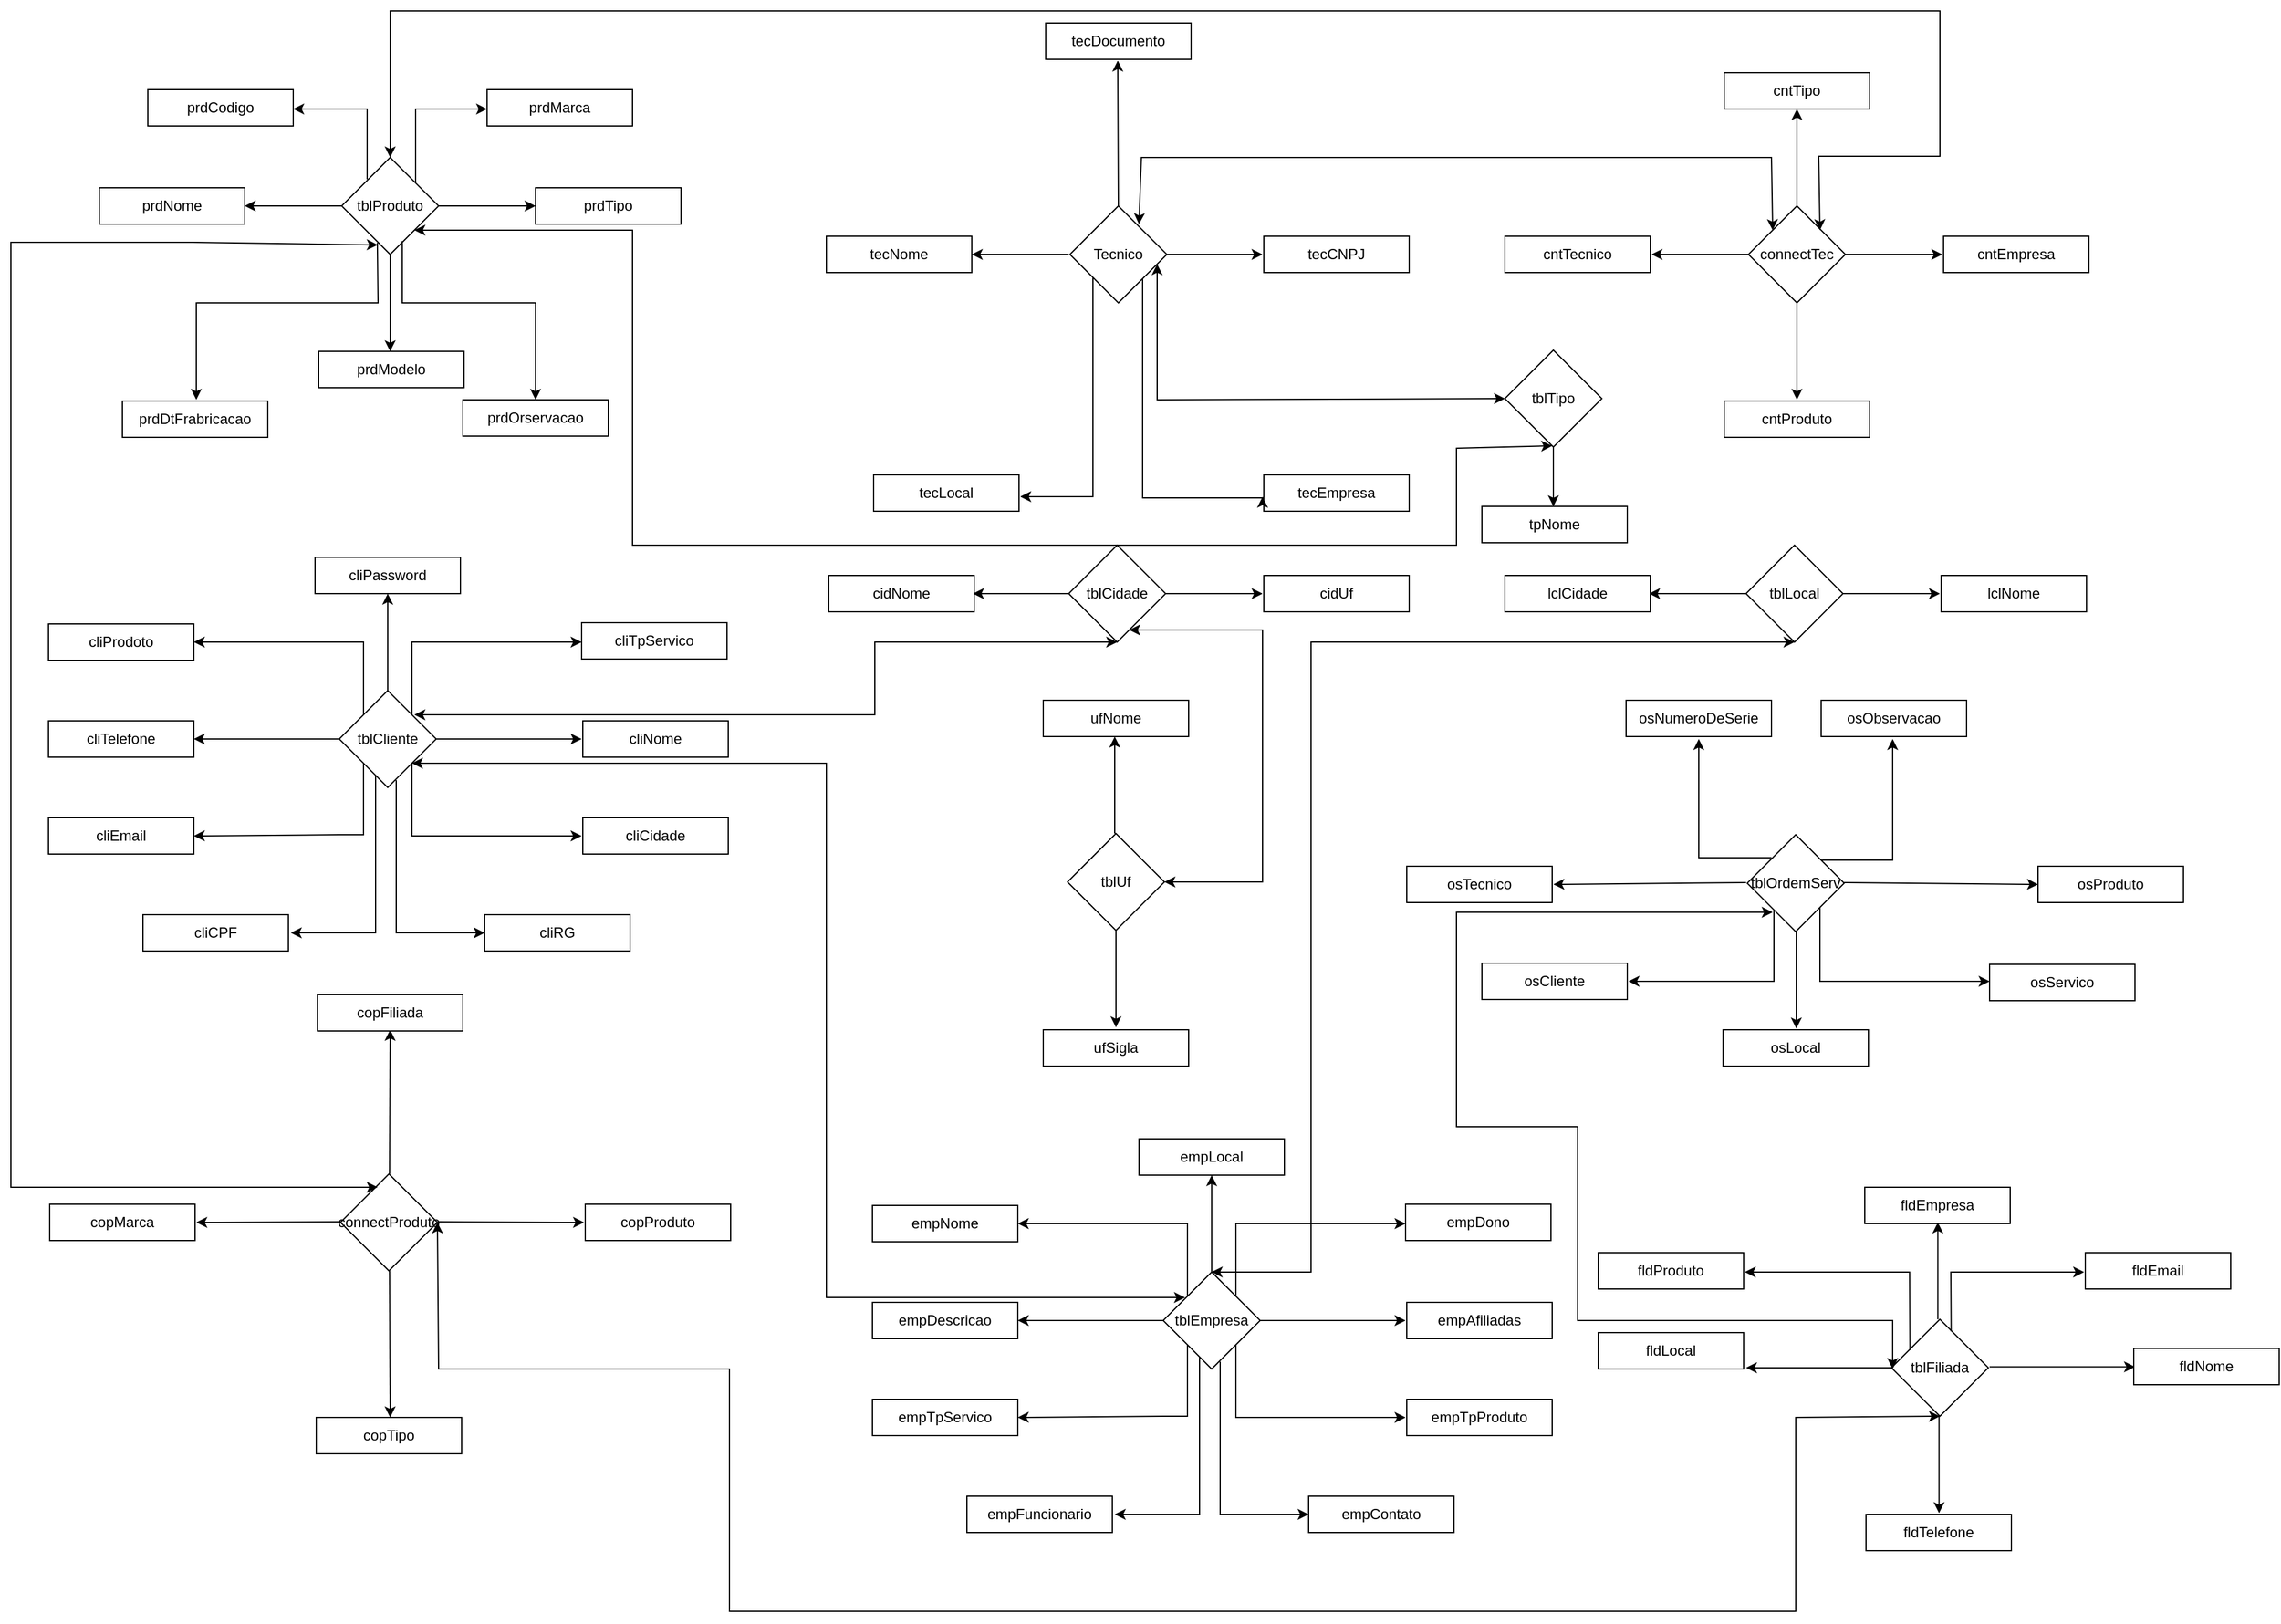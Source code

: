 <mxfile version="24.6.4" type="device" pages="2">
  <diagram id="C5RBs43oDa-KdzZeNtuy" name="Page-1">
    <mxGraphModel dx="2181" dy="1769" grid="1" gridSize="10" guides="1" tooltips="1" connect="1" arrows="1" fold="1" page="1" pageScale="1" pageWidth="827" pageHeight="1169" math="0" shadow="0">
      <root>
        <mxCell id="WIyWlLk6GJQsqaUBKTNV-0" />
        <mxCell id="WIyWlLk6GJQsqaUBKTNV-1" parent="WIyWlLk6GJQsqaUBKTNV-0" />
        <mxCell id="1226NSitTeE5jpYCy0Gn-8" style="edgeStyle=orthogonalEdgeStyle;rounded=0;orthogonalLoop=1;jettySize=auto;html=1;exitX=0.75;exitY=1;exitDx=0;exitDy=0;" parent="WIyWlLk6GJQsqaUBKTNV-1" edge="1">
          <mxGeometry relative="1" as="geometry">
            <mxPoint x="250" y="310" as="targetPoint" />
            <mxPoint x="250" y="310" as="sourcePoint" />
          </mxGeometry>
        </mxCell>
        <mxCell id="1226NSitTeE5jpYCy0Gn-27" style="edgeStyle=orthogonalEdgeStyle;rounded=0;orthogonalLoop=1;jettySize=auto;html=1;exitX=1;exitY=0.5;exitDx=0;exitDy=0;entryX=0;entryY=0.5;entryDx=0;entryDy=0;" parent="WIyWlLk6GJQsqaUBKTNV-1" edge="1">
          <mxGeometry relative="1" as="geometry">
            <mxPoint x="130" y="520" as="sourcePoint" />
          </mxGeometry>
        </mxCell>
        <mxCell id="1226NSitTeE5jpYCy0Gn-28" style="edgeStyle=orthogonalEdgeStyle;rounded=0;orthogonalLoop=1;jettySize=auto;html=1;exitX=1;exitY=1;exitDx=0;exitDy=0;" parent="WIyWlLk6GJQsqaUBKTNV-1" edge="1">
          <mxGeometry relative="1" as="geometry">
            <mxPoint x="110" y="540" as="sourcePoint" />
          </mxGeometry>
        </mxCell>
        <mxCell id="1226NSitTeE5jpYCy0Gn-49" style="edgeStyle=orthogonalEdgeStyle;rounded=0;orthogonalLoop=1;jettySize=auto;html=1;exitX=0.686;exitY=0.184;exitDx=0;exitDy=0;entryX=0;entryY=0.75;entryDx=0;entryDy=0;exitPerimeter=0;" parent="WIyWlLk6GJQsqaUBKTNV-1" edge="1">
          <mxGeometry relative="1" as="geometry">
            <Array as="points">
              <mxPoint x="335" y="580" />
              <mxPoint x="390" y="580" />
              <mxPoint x="390" y="533" />
            </Array>
            <mxPoint x="500" y="532.5" as="targetPoint" />
          </mxGeometry>
        </mxCell>
        <mxCell id="1226NSitTeE5jpYCy0Gn-37" style="edgeStyle=orthogonalEdgeStyle;rounded=0;orthogonalLoop=1;jettySize=auto;html=1;exitX=0.5;exitY=1;exitDx=0;exitDy=0;" parent="WIyWlLk6GJQsqaUBKTNV-1" edge="1">
          <mxGeometry relative="1" as="geometry">
            <mxPoint x="260" y="560" as="sourcePoint" />
            <mxPoint x="260" y="560" as="targetPoint" />
          </mxGeometry>
        </mxCell>
        <mxCell id="1226NSitTeE5jpYCy0Gn-59" value="Tecnico" style="rhombus;whiteSpace=wrap;html=1;" parent="WIyWlLk6GJQsqaUBKTNV-1" vertex="1">
          <mxGeometry x="161" y="80" width="80" height="80" as="geometry" />
        </mxCell>
        <mxCell id="9XP385qsoO7HJBSUw2Q--2" style="edgeStyle=orthogonalEdgeStyle;rounded=0;orthogonalLoop=1;jettySize=auto;html=1;" parent="WIyWlLk6GJQsqaUBKTNV-1" source="1226NSitTeE5jpYCy0Gn-59" edge="1">
          <mxGeometry relative="1" as="geometry">
            <mxPoint x="120" y="320" as="targetPoint" />
            <mxPoint x="170" y="230" as="sourcePoint" />
            <Array as="points">
              <mxPoint x="180" y="320" />
            </Array>
          </mxGeometry>
        </mxCell>
        <mxCell id="1226NSitTeE5jpYCy0Gn-73" value="tecCNPJ" style="rounded=0;whiteSpace=wrap;html=1;" parent="WIyWlLk6GJQsqaUBKTNV-1" vertex="1">
          <mxGeometry x="321" y="105" width="120" height="30" as="geometry" />
        </mxCell>
        <mxCell id="9XP385qsoO7HJBSUw2Q--1" style="edgeStyle=orthogonalEdgeStyle;rounded=0;orthogonalLoop=1;jettySize=auto;html=1;" parent="WIyWlLk6GJQsqaUBKTNV-1" edge="1">
          <mxGeometry relative="1" as="geometry">
            <mxPoint x="240" y="120" as="sourcePoint" />
            <mxPoint x="320" y="120" as="targetPoint" />
            <Array as="points">
              <mxPoint x="290" y="120" />
              <mxPoint x="290" y="120" />
            </Array>
          </mxGeometry>
        </mxCell>
        <mxCell id="9XP385qsoO7HJBSUw2Q--3" value="tecLocal" style="rounded=0;whiteSpace=wrap;html=1;" parent="WIyWlLk6GJQsqaUBKTNV-1" vertex="1">
          <mxGeometry x="-1" y="302" width="120" height="30" as="geometry" />
        </mxCell>
        <mxCell id="9XP385qsoO7HJBSUw2Q--5" value="tecEmpresa" style="rounded=0;whiteSpace=wrap;html=1;" parent="WIyWlLk6GJQsqaUBKTNV-1" vertex="1">
          <mxGeometry x="321" y="302" width="120" height="30" as="geometry" />
        </mxCell>
        <mxCell id="9XP385qsoO7HJBSUw2Q--6" style="edgeStyle=orthogonalEdgeStyle;rounded=0;orthogonalLoop=1;jettySize=auto;html=1;" parent="WIyWlLk6GJQsqaUBKTNV-1" edge="1">
          <mxGeometry relative="1" as="geometry">
            <mxPoint x="160" y="120" as="sourcePoint" />
            <mxPoint x="80" y="120" as="targetPoint" />
            <Array as="points">
              <mxPoint x="80" y="120" />
            </Array>
          </mxGeometry>
        </mxCell>
        <mxCell id="9XP385qsoO7HJBSUw2Q--8" value="tecNome" style="rounded=0;whiteSpace=wrap;html=1;" parent="WIyWlLk6GJQsqaUBKTNV-1" vertex="1">
          <mxGeometry x="-40" y="105" width="120" height="30" as="geometry" />
        </mxCell>
        <mxCell id="9XP385qsoO7HJBSUw2Q--12" style="edgeStyle=orthogonalEdgeStyle;rounded=0;orthogonalLoop=1;jettySize=auto;html=1;" parent="WIyWlLk6GJQsqaUBKTNV-1" edge="1">
          <mxGeometry relative="1" as="geometry">
            <mxPoint x="320" y="320" as="targetPoint" />
            <mxPoint x="221" y="140" as="sourcePoint" />
            <Array as="points">
              <mxPoint x="221" y="321" />
            </Array>
          </mxGeometry>
        </mxCell>
        <mxCell id="9XP385qsoO7HJBSUw2Q--13" value="" style="endArrow=classic;html=1;rounded=0;exitX=0.5;exitY=0;exitDx=0;exitDy=0;" parent="WIyWlLk6GJQsqaUBKTNV-1" source="1226NSitTeE5jpYCy0Gn-59" edge="1">
          <mxGeometry width="50" height="50" relative="1" as="geometry">
            <mxPoint x="200.5" as="sourcePoint" />
            <mxPoint x="200.5" y="-40" as="targetPoint" />
            <Array as="points">
              <mxPoint x="200.5" y="-30" />
            </Array>
          </mxGeometry>
        </mxCell>
        <mxCell id="9XP385qsoO7HJBSUw2Q--14" value="tecDocumento" style="rounded=0;whiteSpace=wrap;html=1;" parent="WIyWlLk6GJQsqaUBKTNV-1" vertex="1">
          <mxGeometry x="141" y="-71" width="120" height="30" as="geometry" />
        </mxCell>
        <mxCell id="9XP385qsoO7HJBSUw2Q--15" value="connectTec" style="rhombus;whiteSpace=wrap;html=1;" parent="WIyWlLk6GJQsqaUBKTNV-1" vertex="1">
          <mxGeometry x="721" y="80" width="80" height="80" as="geometry" />
        </mxCell>
        <mxCell id="9XP385qsoO7HJBSUw2Q--17" value="cntTecnico" style="rounded=0;whiteSpace=wrap;html=1;" parent="WIyWlLk6GJQsqaUBKTNV-1" vertex="1">
          <mxGeometry x="520" y="105" width="120" height="30" as="geometry" />
        </mxCell>
        <mxCell id="9XP385qsoO7HJBSUw2Q--18" style="edgeStyle=orthogonalEdgeStyle;rounded=0;orthogonalLoop=1;jettySize=auto;html=1;exitX=0;exitY=0.5;exitDx=0;exitDy=0;" parent="WIyWlLk6GJQsqaUBKTNV-1" source="9XP385qsoO7HJBSUw2Q--15" edge="1">
          <mxGeometry relative="1" as="geometry">
            <mxPoint x="611" y="130" as="sourcePoint" />
            <mxPoint x="641" y="120" as="targetPoint" />
            <Array as="points">
              <mxPoint x="641" y="120" />
            </Array>
          </mxGeometry>
        </mxCell>
        <mxCell id="J_r5qr1-DXZXsxWHk4NO-1" style="edgeStyle=orthogonalEdgeStyle;rounded=0;orthogonalLoop=1;jettySize=auto;html=1;exitX=1;exitY=0.5;exitDx=0;exitDy=0;" parent="WIyWlLk6GJQsqaUBKTNV-1" source="9XP385qsoO7HJBSUw2Q--15" edge="1">
          <mxGeometry relative="1" as="geometry">
            <mxPoint x="821" y="110" as="sourcePoint" />
            <mxPoint x="881" y="120" as="targetPoint" />
            <Array as="points">
              <mxPoint x="851" y="120" />
              <mxPoint x="851" y="120" />
            </Array>
          </mxGeometry>
        </mxCell>
        <mxCell id="J_r5qr1-DXZXsxWHk4NO-2" value="cntEmpresa" style="rounded=0;whiteSpace=wrap;html=1;" parent="WIyWlLk6GJQsqaUBKTNV-1" vertex="1">
          <mxGeometry x="882" y="105" width="120" height="30" as="geometry" />
        </mxCell>
        <mxCell id="J_r5qr1-DXZXsxWHk4NO-3" style="edgeStyle=orthogonalEdgeStyle;rounded=0;orthogonalLoop=1;jettySize=auto;html=1;exitX=0.5;exitY=1;exitDx=0;exitDy=0;" parent="WIyWlLk6GJQsqaUBKTNV-1" source="9XP385qsoO7HJBSUw2Q--15" edge="1">
          <mxGeometry relative="1" as="geometry">
            <mxPoint x="731" y="190" as="sourcePoint" />
            <mxPoint x="761" y="240" as="targetPoint" />
            <Array as="points">
              <mxPoint x="761" y="230" />
            </Array>
          </mxGeometry>
        </mxCell>
        <mxCell id="J_r5qr1-DXZXsxWHk4NO-4" value="cntProduto" style="rounded=0;whiteSpace=wrap;html=1;" parent="WIyWlLk6GJQsqaUBKTNV-1" vertex="1">
          <mxGeometry x="701" y="241" width="120" height="30" as="geometry" />
        </mxCell>
        <mxCell id="J_r5qr1-DXZXsxWHk4NO-5" style="edgeStyle=orthogonalEdgeStyle;rounded=0;orthogonalLoop=1;jettySize=auto;html=1;exitX=0.5;exitY=0;exitDx=0;exitDy=0;" parent="WIyWlLk6GJQsqaUBKTNV-1" source="9XP385qsoO7HJBSUw2Q--15" edge="1">
          <mxGeometry relative="1" as="geometry">
            <mxPoint x="760.5" y="-10" as="sourcePoint" />
            <mxPoint x="761" as="targetPoint" />
            <Array as="points">
              <mxPoint x="761" y="60" />
            </Array>
          </mxGeometry>
        </mxCell>
        <mxCell id="J_r5qr1-DXZXsxWHk4NO-6" value="cntTipo" style="rounded=0;whiteSpace=wrap;html=1;" parent="WIyWlLk6GJQsqaUBKTNV-1" vertex="1">
          <mxGeometry x="701" y="-30" width="120" height="30" as="geometry" />
        </mxCell>
        <mxCell id="J_r5qr1-DXZXsxWHk4NO-7" value="tblLocal" style="rhombus;whiteSpace=wrap;html=1;" parent="WIyWlLk6GJQsqaUBKTNV-1" vertex="1">
          <mxGeometry x="719" y="360" width="80" height="80" as="geometry" />
        </mxCell>
        <mxCell id="J_r5qr1-DXZXsxWHk4NO-8" value="" style="endArrow=classic;html=1;rounded=0;exitX=0;exitY=0.5;exitDx=0;exitDy=0;" parent="WIyWlLk6GJQsqaUBKTNV-1" source="J_r5qr1-DXZXsxWHk4NO-7" edge="1">
          <mxGeometry width="50" height="50" relative="1" as="geometry">
            <mxPoint x="639" y="440" as="sourcePoint" />
            <mxPoint x="639" y="400" as="targetPoint" />
          </mxGeometry>
        </mxCell>
        <mxCell id="J_r5qr1-DXZXsxWHk4NO-9" value="lclCidade" style="rounded=0;whiteSpace=wrap;html=1;" parent="WIyWlLk6GJQsqaUBKTNV-1" vertex="1">
          <mxGeometry x="520" y="385" width="120" height="30" as="geometry" />
        </mxCell>
        <mxCell id="J_r5qr1-DXZXsxWHk4NO-10" value="" style="endArrow=classic;html=1;rounded=0;exitX=1;exitY=0.5;exitDx=0;exitDy=0;" parent="WIyWlLk6GJQsqaUBKTNV-1" source="J_r5qr1-DXZXsxWHk4NO-7" edge="1">
          <mxGeometry width="50" height="50" relative="1" as="geometry">
            <mxPoint x="900" y="415" as="sourcePoint" />
            <mxPoint x="879" y="400" as="targetPoint" />
          </mxGeometry>
        </mxCell>
        <mxCell id="J_r5qr1-DXZXsxWHk4NO-11" value="lclNome" style="rounded=0;whiteSpace=wrap;html=1;" parent="WIyWlLk6GJQsqaUBKTNV-1" vertex="1">
          <mxGeometry x="880" y="385" width="120" height="30" as="geometry" />
        </mxCell>
        <mxCell id="9-WXtbgqV0mpOAtFdXMK-0" value="" style="edgeStyle=orthogonalEdgeStyle;rounded=0;orthogonalLoop=1;jettySize=auto;html=1;" parent="WIyWlLk6GJQsqaUBKTNV-1" source="J_r5qr1-DXZXsxWHk4NO-12" target="J_r5qr1-DXZXsxWHk4NO-18" edge="1">
          <mxGeometry relative="1" as="geometry">
            <Array as="points">
              <mxPoint x="-400" y="180" />
              <mxPoint x="-400" y="180" />
            </Array>
          </mxGeometry>
        </mxCell>
        <mxCell id="J_r5qr1-DXZXsxWHk4NO-12" value="tblProduto" style="rhombus;whiteSpace=wrap;html=1;" parent="WIyWlLk6GJQsqaUBKTNV-1" vertex="1">
          <mxGeometry x="-440" y="40" width="80" height="80" as="geometry" />
        </mxCell>
        <mxCell id="J_r5qr1-DXZXsxWHk4NO-13" value="" style="endArrow=classic;html=1;rounded=0;exitX=1;exitY=0.5;exitDx=0;exitDy=0;" parent="WIyWlLk6GJQsqaUBKTNV-1" source="J_r5qr1-DXZXsxWHk4NO-12" edge="1">
          <mxGeometry width="50" height="50" relative="1" as="geometry">
            <mxPoint x="-350" y="80" as="sourcePoint" />
            <mxPoint x="-280" y="80" as="targetPoint" />
          </mxGeometry>
        </mxCell>
        <mxCell id="J_r5qr1-DXZXsxWHk4NO-14" value="prdTipo" style="rounded=0;whiteSpace=wrap;html=1;" parent="WIyWlLk6GJQsqaUBKTNV-1" vertex="1">
          <mxGeometry x="-280" y="65" width="120" height="30" as="geometry" />
        </mxCell>
        <mxCell id="J_r5qr1-DXZXsxWHk4NO-15" value="" style="endArrow=classic;html=1;rounded=0;exitX=0;exitY=0.5;exitDx=0;exitDy=0;" parent="WIyWlLk6GJQsqaUBKTNV-1" source="J_r5qr1-DXZXsxWHk4NO-12" edge="1">
          <mxGeometry width="50" height="50" relative="1" as="geometry">
            <mxPoint x="-530" y="95" as="sourcePoint" />
            <mxPoint x="-520" y="80" as="targetPoint" />
          </mxGeometry>
        </mxCell>
        <mxCell id="J_r5qr1-DXZXsxWHk4NO-16" value="prdNome" style="rounded=0;whiteSpace=wrap;html=1;" parent="WIyWlLk6GJQsqaUBKTNV-1" vertex="1">
          <mxGeometry x="-640" y="65" width="120" height="30" as="geometry" />
        </mxCell>
        <mxCell id="J_r5qr1-DXZXsxWHk4NO-18" value="prdModelo" style="rounded=0;whiteSpace=wrap;html=1;" parent="WIyWlLk6GJQsqaUBKTNV-1" vertex="1">
          <mxGeometry x="-459" y="200" width="120" height="30" as="geometry" />
        </mxCell>
        <mxCell id="J_r5qr1-DXZXsxWHk4NO-19" value="" style="endArrow=classic;html=1;rounded=0;" parent="WIyWlLk6GJQsqaUBKTNV-1" edge="1">
          <mxGeometry width="50" height="50" relative="1" as="geometry">
            <mxPoint x="-419" y="58" as="sourcePoint" />
            <mxPoint x="-480" as="targetPoint" />
            <Array as="points">
              <mxPoint x="-419" />
            </Array>
          </mxGeometry>
        </mxCell>
        <mxCell id="J_r5qr1-DXZXsxWHk4NO-20" value="prdDtFrabricacao" style="rounded=0;whiteSpace=wrap;html=1;" parent="WIyWlLk6GJQsqaUBKTNV-1" vertex="1">
          <mxGeometry x="-621" y="241" width="120" height="30" as="geometry" />
        </mxCell>
        <mxCell id="J_r5qr1-DXZXsxWHk4NO-21" value="" style="endArrow=classic;html=1;rounded=0;" parent="WIyWlLk6GJQsqaUBKTNV-1" edge="1">
          <mxGeometry width="50" height="50" relative="1" as="geometry">
            <mxPoint x="-390" y="109" as="sourcePoint" />
            <mxPoint x="-280" y="240" as="targetPoint" />
            <Array as="points">
              <mxPoint x="-390" y="160" />
              <mxPoint x="-280" y="160" />
            </Array>
          </mxGeometry>
        </mxCell>
        <mxCell id="J_r5qr1-DXZXsxWHk4NO-22" value="prdOrservacao" style="rounded=0;whiteSpace=wrap;html=1;" parent="WIyWlLk6GJQsqaUBKTNV-1" vertex="1">
          <mxGeometry x="-340" y="240" width="120" height="30" as="geometry" />
        </mxCell>
        <mxCell id="9-WXtbgqV0mpOAtFdXMK-1" value="" style="endArrow=classic;html=1;rounded=0;exitX=0.368;exitY=0.88;exitDx=0;exitDy=0;exitPerimeter=0;" parent="WIyWlLk6GJQsqaUBKTNV-1" source="J_r5qr1-DXZXsxWHk4NO-12" edge="1">
          <mxGeometry width="50" height="50" relative="1" as="geometry">
            <mxPoint x="-410" y="120" as="sourcePoint" />
            <mxPoint x="-560" y="240" as="targetPoint" />
            <Array as="points">
              <mxPoint x="-410" y="160" />
              <mxPoint x="-560" y="160" />
            </Array>
          </mxGeometry>
        </mxCell>
        <mxCell id="9-WXtbgqV0mpOAtFdXMK-2" value="prdCodigo" style="rounded=0;whiteSpace=wrap;html=1;" parent="WIyWlLk6GJQsqaUBKTNV-1" vertex="1">
          <mxGeometry x="-600" y="-16" width="120" height="30" as="geometry" />
        </mxCell>
        <mxCell id="9-WXtbgqV0mpOAtFdXMK-3" value="" style="endArrow=classic;html=1;rounded=0;" parent="WIyWlLk6GJQsqaUBKTNV-1" edge="1">
          <mxGeometry width="50" height="50" relative="1" as="geometry">
            <mxPoint x="-379" y="60" as="sourcePoint" />
            <mxPoint x="-320" as="targetPoint" />
            <Array as="points">
              <mxPoint x="-379" />
            </Array>
          </mxGeometry>
        </mxCell>
        <mxCell id="9-WXtbgqV0mpOAtFdXMK-6" value="prdMarca" style="rounded=0;whiteSpace=wrap;html=1;" parent="WIyWlLk6GJQsqaUBKTNV-1" vertex="1">
          <mxGeometry x="-320" y="-16" width="120" height="30" as="geometry" />
        </mxCell>
        <mxCell id="9-WXtbgqV0mpOAtFdXMK-7" value="tblCliente" style="rhombus;whiteSpace=wrap;html=1;" parent="WIyWlLk6GJQsqaUBKTNV-1" vertex="1">
          <mxGeometry x="-442" y="480" width="80" height="80" as="geometry" />
        </mxCell>
        <mxCell id="9-WXtbgqV0mpOAtFdXMK-8" value="" style="endArrow=classic;html=1;rounded=0;exitX=1;exitY=0.5;exitDx=0;exitDy=0;" parent="WIyWlLk6GJQsqaUBKTNV-1" source="9-WXtbgqV0mpOAtFdXMK-7" edge="1">
          <mxGeometry width="50" height="50" relative="1" as="geometry">
            <mxPoint x="-362" y="480" as="sourcePoint" />
            <mxPoint x="-242" y="520" as="targetPoint" />
          </mxGeometry>
        </mxCell>
        <mxCell id="9-WXtbgqV0mpOAtFdXMK-9" value="cliNome" style="rounded=0;whiteSpace=wrap;html=1;" parent="WIyWlLk6GJQsqaUBKTNV-1" vertex="1">
          <mxGeometry x="-241" y="505" width="120" height="30" as="geometry" />
        </mxCell>
        <mxCell id="9-WXtbgqV0mpOAtFdXMK-10" value="" style="endArrow=classic;html=1;rounded=0;exitX=0;exitY=0.5;exitDx=0;exitDy=0;" parent="WIyWlLk6GJQsqaUBKTNV-1" source="9-WXtbgqV0mpOAtFdXMK-7" edge="1">
          <mxGeometry width="50" height="50" relative="1" as="geometry">
            <mxPoint x="-452" y="520" as="sourcePoint" />
            <mxPoint x="-562" y="520" as="targetPoint" />
          </mxGeometry>
        </mxCell>
        <mxCell id="9-WXtbgqV0mpOAtFdXMK-11" value="cliTelefone" style="rounded=0;whiteSpace=wrap;html=1;" parent="WIyWlLk6GJQsqaUBKTNV-1" vertex="1">
          <mxGeometry x="-682" y="505" width="120" height="30" as="geometry" />
        </mxCell>
        <mxCell id="9-WXtbgqV0mpOAtFdXMK-12" value="" style="endArrow=classic;html=1;rounded=0;exitX=0.5;exitY=1;exitDx=0;exitDy=0;" parent="WIyWlLk6GJQsqaUBKTNV-1" edge="1">
          <mxGeometry width="50" height="50" relative="1" as="geometry">
            <mxPoint x="-412" y="550.0" as="sourcePoint" />
            <mxPoint x="-482" y="680" as="targetPoint" />
            <Array as="points">
              <mxPoint x="-412" y="640" />
              <mxPoint x="-412" y="680" />
            </Array>
          </mxGeometry>
        </mxCell>
        <mxCell id="9-WXtbgqV0mpOAtFdXMK-13" value="cliCPF" style="rounded=0;whiteSpace=wrap;html=1;" parent="WIyWlLk6GJQsqaUBKTNV-1" vertex="1">
          <mxGeometry x="-604" y="665" width="120" height="30" as="geometry" />
        </mxCell>
        <mxCell id="9-WXtbgqV0mpOAtFdXMK-14" value="" style="endArrow=classic;html=1;rounded=0;" parent="WIyWlLk6GJQsqaUBKTNV-1" edge="1">
          <mxGeometry width="50" height="50" relative="1" as="geometry">
            <mxPoint x="-402" y="480" as="sourcePoint" />
            <mxPoint x="-402" y="400" as="targetPoint" />
          </mxGeometry>
        </mxCell>
        <mxCell id="9-WXtbgqV0mpOAtFdXMK-15" value="cliRG" style="rounded=0;whiteSpace=wrap;html=1;" parent="WIyWlLk6GJQsqaUBKTNV-1" vertex="1">
          <mxGeometry x="-322" y="665" width="120" height="30" as="geometry" />
        </mxCell>
        <mxCell id="9-WXtbgqV0mpOAtFdXMK-16" value="" style="endArrow=classic;html=1;rounded=0;exitX=1;exitY=0;exitDx=0;exitDy=0;" parent="WIyWlLk6GJQsqaUBKTNV-1" source="9-WXtbgqV0mpOAtFdXMK-7" edge="1">
          <mxGeometry width="50" height="50" relative="1" as="geometry">
            <mxPoint x="-392" y="482" as="sourcePoint" />
            <mxPoint x="-242" y="440" as="targetPoint" />
            <Array as="points">
              <mxPoint x="-382" y="440" />
            </Array>
          </mxGeometry>
        </mxCell>
        <mxCell id="9-WXtbgqV0mpOAtFdXMK-17" value="cliTpServico" style="rounded=0;whiteSpace=wrap;html=1;" parent="WIyWlLk6GJQsqaUBKTNV-1" vertex="1">
          <mxGeometry x="-242" y="424" width="120" height="30" as="geometry" />
        </mxCell>
        <mxCell id="9-WXtbgqV0mpOAtFdXMK-18" value="" style="endArrow=classic;html=1;rounded=0;exitX=1;exitY=0;exitDx=0;exitDy=0;" parent="WIyWlLk6GJQsqaUBKTNV-1" edge="1">
          <mxGeometry width="50" height="50" relative="1" as="geometry">
            <mxPoint x="-422" y="500" as="sourcePoint" />
            <mxPoint x="-562" y="440" as="targetPoint" />
            <Array as="points">
              <mxPoint x="-422" y="440" />
            </Array>
          </mxGeometry>
        </mxCell>
        <mxCell id="9-WXtbgqV0mpOAtFdXMK-19" value="cliProdoto" style="rounded=0;whiteSpace=wrap;html=1;" parent="WIyWlLk6GJQsqaUBKTNV-1" vertex="1">
          <mxGeometry x="-682" y="425" width="120" height="30" as="geometry" />
        </mxCell>
        <mxCell id="9-WXtbgqV0mpOAtFdXMK-21" value="" style="endArrow=classic;html=1;rounded=0;exitX=1;exitY=1;exitDx=0;exitDy=0;" parent="WIyWlLk6GJQsqaUBKTNV-1" source="9-WXtbgqV0mpOAtFdXMK-7" edge="1">
          <mxGeometry width="50" height="50" relative="1" as="geometry">
            <mxPoint x="-382" y="550" as="sourcePoint" />
            <mxPoint x="-242" y="600" as="targetPoint" />
            <Array as="points">
              <mxPoint x="-382" y="600" />
            </Array>
          </mxGeometry>
        </mxCell>
        <mxCell id="9-WXtbgqV0mpOAtFdXMK-22" value="cliCidade" style="rounded=0;whiteSpace=wrap;html=1;" parent="WIyWlLk6GJQsqaUBKTNV-1" vertex="1">
          <mxGeometry x="-241" y="585" width="120" height="30" as="geometry" />
        </mxCell>
        <mxCell id="9-WXtbgqV0mpOAtFdXMK-23" value="" style="endArrow=classic;html=1;rounded=0;exitX=0;exitY=1;exitDx=0;exitDy=0;" parent="WIyWlLk6GJQsqaUBKTNV-1" source="9-WXtbgqV0mpOAtFdXMK-7" edge="1">
          <mxGeometry width="50" height="50" relative="1" as="geometry">
            <mxPoint x="-422" y="550" as="sourcePoint" />
            <mxPoint x="-562" y="600" as="targetPoint" />
            <Array as="points">
              <mxPoint x="-422" y="599" />
              <mxPoint x="-442" y="599" />
            </Array>
          </mxGeometry>
        </mxCell>
        <mxCell id="9-WXtbgqV0mpOAtFdXMK-24" value="cliEmail" style="rounded=0;whiteSpace=wrap;html=1;" parent="WIyWlLk6GJQsqaUBKTNV-1" vertex="1">
          <mxGeometry x="-682" y="585" width="120" height="30" as="geometry" />
        </mxCell>
        <mxCell id="9-WXtbgqV0mpOAtFdXMK-26" value="" style="endArrow=classic;html=1;rounded=0;exitX=0.5;exitY=1;exitDx=0;exitDy=0;" parent="WIyWlLk6GJQsqaUBKTNV-1" edge="1">
          <mxGeometry width="50" height="50" relative="1" as="geometry">
            <mxPoint x="-395" y="554.0" as="sourcePoint" />
            <mxPoint x="-322" y="680" as="targetPoint" />
            <Array as="points">
              <mxPoint x="-395" y="644" />
              <mxPoint x="-395" y="680" />
            </Array>
          </mxGeometry>
        </mxCell>
        <mxCell id="9-WXtbgqV0mpOAtFdXMK-27" value="cliPassword" style="rounded=0;whiteSpace=wrap;html=1;" parent="WIyWlLk6GJQsqaUBKTNV-1" vertex="1">
          <mxGeometry x="-462" y="370" width="120" height="30" as="geometry" />
        </mxCell>
        <mxCell id="9-WXtbgqV0mpOAtFdXMK-28" value="tblCidade" style="rhombus;whiteSpace=wrap;html=1;" parent="WIyWlLk6GJQsqaUBKTNV-1" vertex="1">
          <mxGeometry x="160" y="360" width="80" height="80" as="geometry" />
        </mxCell>
        <mxCell id="9-WXtbgqV0mpOAtFdXMK-29" value="" style="endArrow=classic;html=1;rounded=0;exitX=0;exitY=0.5;exitDx=0;exitDy=0;" parent="WIyWlLk6GJQsqaUBKTNV-1" edge="1">
          <mxGeometry width="50" height="50" relative="1" as="geometry">
            <mxPoint x="161" y="400" as="sourcePoint" />
            <mxPoint x="81" y="400" as="targetPoint" />
          </mxGeometry>
        </mxCell>
        <mxCell id="9-WXtbgqV0mpOAtFdXMK-30" value="cidNome" style="rounded=0;whiteSpace=wrap;html=1;" parent="WIyWlLk6GJQsqaUBKTNV-1" vertex="1">
          <mxGeometry x="-38" y="385" width="120" height="30" as="geometry" />
        </mxCell>
        <mxCell id="9-WXtbgqV0mpOAtFdXMK-31" value="" style="endArrow=classic;html=1;rounded=0;exitX=1;exitY=0.5;exitDx=0;exitDy=0;" parent="WIyWlLk6GJQsqaUBKTNV-1" source="9-WXtbgqV0mpOAtFdXMK-28" edge="1">
          <mxGeometry width="50" height="50" relative="1" as="geometry">
            <mxPoint x="300" y="424" as="sourcePoint" />
            <mxPoint x="320" y="400" as="targetPoint" />
          </mxGeometry>
        </mxCell>
        <mxCell id="9-WXtbgqV0mpOAtFdXMK-32" value="cidUf" style="rounded=0;whiteSpace=wrap;html=1;" parent="WIyWlLk6GJQsqaUBKTNV-1" vertex="1">
          <mxGeometry x="321" y="385" width="120" height="30" as="geometry" />
        </mxCell>
        <mxCell id="9-WXtbgqV0mpOAtFdXMK-33" value="tblTipo" style="rhombus;whiteSpace=wrap;html=1;" parent="WIyWlLk6GJQsqaUBKTNV-1" vertex="1">
          <mxGeometry x="520" y="199" width="80" height="80" as="geometry" />
        </mxCell>
        <mxCell id="9-WXtbgqV0mpOAtFdXMK-34" value="" style="endArrow=classic;html=1;rounded=0;exitX=0.5;exitY=1;exitDx=0;exitDy=0;" parent="WIyWlLk6GJQsqaUBKTNV-1" source="9-WXtbgqV0mpOAtFdXMK-33" edge="1">
          <mxGeometry width="50" height="50" relative="1" as="geometry">
            <mxPoint x="600" y="328" as="sourcePoint" />
            <mxPoint x="560" y="328" as="targetPoint" />
          </mxGeometry>
        </mxCell>
        <mxCell id="9-WXtbgqV0mpOAtFdXMK-35" value="tpNome" style="rounded=0;whiteSpace=wrap;html=1;" parent="WIyWlLk6GJQsqaUBKTNV-1" vertex="1">
          <mxGeometry x="501" y="328" width="120" height="30" as="geometry" />
        </mxCell>
        <mxCell id="9-WXtbgqV0mpOAtFdXMK-36" value="tblUf" style="rhombus;whiteSpace=wrap;html=1;" parent="WIyWlLk6GJQsqaUBKTNV-1" vertex="1">
          <mxGeometry x="159" y="598" width="80" height="80" as="geometry" />
        </mxCell>
        <mxCell id="9-WXtbgqV0mpOAtFdXMK-37" value="" style="endArrow=classic;html=1;rounded=0;" parent="WIyWlLk6GJQsqaUBKTNV-1" edge="1">
          <mxGeometry width="50" height="50" relative="1" as="geometry">
            <mxPoint x="198" y="598" as="sourcePoint" />
            <mxPoint x="198" y="518" as="targetPoint" />
          </mxGeometry>
        </mxCell>
        <mxCell id="9-WXtbgqV0mpOAtFdXMK-38" value="ufNome" style="rounded=0;whiteSpace=wrap;html=1;" parent="WIyWlLk6GJQsqaUBKTNV-1" vertex="1">
          <mxGeometry x="139" y="488" width="120" height="30" as="geometry" />
        </mxCell>
        <mxCell id="9-WXtbgqV0mpOAtFdXMK-39" value="" style="endArrow=classic;html=1;rounded=0;" parent="WIyWlLk6GJQsqaUBKTNV-1" edge="1">
          <mxGeometry width="50" height="50" relative="1" as="geometry">
            <mxPoint x="199" y="678" as="sourcePoint" />
            <mxPoint x="199" y="758" as="targetPoint" />
          </mxGeometry>
        </mxCell>
        <mxCell id="9-WXtbgqV0mpOAtFdXMK-40" value="ufSigla" style="rounded=0;whiteSpace=wrap;html=1;" parent="WIyWlLk6GJQsqaUBKTNV-1" vertex="1">
          <mxGeometry x="139" y="760" width="120" height="30" as="geometry" />
        </mxCell>
        <mxCell id="sWDT5Roi_d-fxYjsbPiU-0" value="tblOrdemServ" style="rhombus;whiteSpace=wrap;html=1;" parent="WIyWlLk6GJQsqaUBKTNV-1" vertex="1">
          <mxGeometry x="720" y="599" width="80" height="80" as="geometry" />
        </mxCell>
        <mxCell id="sWDT5Roi_d-fxYjsbPiU-1" value="" style="endArrow=classic;html=1;rounded=0;exitX=1;exitY=0.5;exitDx=0;exitDy=0;" parent="WIyWlLk6GJQsqaUBKTNV-1" edge="1">
          <mxGeometry width="50" height="50" relative="1" as="geometry">
            <mxPoint x="799" y="638.5" as="sourcePoint" />
            <mxPoint x="960" y="640" as="targetPoint" />
          </mxGeometry>
        </mxCell>
        <mxCell id="sWDT5Roi_d-fxYjsbPiU-2" value="" style="endArrow=classic;html=1;rounded=0;exitX=0;exitY=0.5;exitDx=0;exitDy=0;" parent="WIyWlLk6GJQsqaUBKTNV-1" edge="1">
          <mxGeometry width="50" height="50" relative="1" as="geometry">
            <mxPoint x="719" y="638.5" as="sourcePoint" />
            <mxPoint x="560" y="640" as="targetPoint" />
          </mxGeometry>
        </mxCell>
        <mxCell id="sWDT5Roi_d-fxYjsbPiU-3" value="osProduto" style="rounded=0;whiteSpace=wrap;html=1;" parent="WIyWlLk6GJQsqaUBKTNV-1" vertex="1">
          <mxGeometry x="960" y="625" width="120" height="30" as="geometry" />
        </mxCell>
        <mxCell id="sWDT5Roi_d-fxYjsbPiU-4" value="osTecnico" style="rounded=0;whiteSpace=wrap;html=1;" parent="WIyWlLk6GJQsqaUBKTNV-1" vertex="1">
          <mxGeometry x="439" y="625" width="120" height="30" as="geometry" />
        </mxCell>
        <mxCell id="sWDT5Roi_d-fxYjsbPiU-5" value="" style="endArrow=classic;html=1;rounded=0;" parent="WIyWlLk6GJQsqaUBKTNV-1" edge="1">
          <mxGeometry width="50" height="50" relative="1" as="geometry">
            <mxPoint x="740" y="618" as="sourcePoint" />
            <mxPoint x="680" y="520" as="targetPoint" />
            <Array as="points">
              <mxPoint x="680" y="618" />
            </Array>
          </mxGeometry>
        </mxCell>
        <mxCell id="sWDT5Roi_d-fxYjsbPiU-7" value="" style="endArrow=classic;html=1;rounded=0;" parent="WIyWlLk6GJQsqaUBKTNV-1" edge="1">
          <mxGeometry width="50" height="50" relative="1" as="geometry">
            <mxPoint x="760.5" y="679" as="sourcePoint" />
            <mxPoint x="760.5" y="759" as="targetPoint" />
          </mxGeometry>
        </mxCell>
        <mxCell id="sWDT5Roi_d-fxYjsbPiU-8" value="osNumeroDeSerie" style="rounded=0;whiteSpace=wrap;html=1;" parent="WIyWlLk6GJQsqaUBKTNV-1" vertex="1">
          <mxGeometry x="620" y="488" width="120" height="30" as="geometry" />
        </mxCell>
        <mxCell id="sWDT5Roi_d-fxYjsbPiU-9" value="osLocal" style="rounded=0;whiteSpace=wrap;html=1;" parent="WIyWlLk6GJQsqaUBKTNV-1" vertex="1">
          <mxGeometry x="700" y="760" width="120" height="30" as="geometry" />
        </mxCell>
        <mxCell id="sWDT5Roi_d-fxYjsbPiU-10" value="" style="endArrow=classic;html=1;rounded=0;" parent="WIyWlLk6GJQsqaUBKTNV-1" edge="1">
          <mxGeometry width="50" height="50" relative="1" as="geometry">
            <mxPoint x="780" y="659" as="sourcePoint" />
            <mxPoint x="920" y="720" as="targetPoint" />
            <Array as="points">
              <mxPoint x="780" y="720" />
            </Array>
          </mxGeometry>
        </mxCell>
        <mxCell id="sWDT5Roi_d-fxYjsbPiU-11" value="osServico" style="rounded=0;whiteSpace=wrap;html=1;" parent="WIyWlLk6GJQsqaUBKTNV-1" vertex="1">
          <mxGeometry x="920" y="706" width="120" height="30" as="geometry" />
        </mxCell>
        <mxCell id="sWDT5Roi_d-fxYjsbPiU-12" value="" style="endArrow=classic;html=1;rounded=0;" parent="WIyWlLk6GJQsqaUBKTNV-1" edge="1">
          <mxGeometry width="50" height="50" relative="1" as="geometry">
            <mxPoint x="742" y="661" as="sourcePoint" />
            <mxPoint x="622" y="720" as="targetPoint" />
            <Array as="points">
              <mxPoint x="742" y="720" />
              <mxPoint x="680" y="720" />
            </Array>
          </mxGeometry>
        </mxCell>
        <mxCell id="sWDT5Roi_d-fxYjsbPiU-13" value="osCliente" style="rounded=0;whiteSpace=wrap;html=1;" parent="WIyWlLk6GJQsqaUBKTNV-1" vertex="1">
          <mxGeometry x="501" y="705" width="120" height="30" as="geometry" />
        </mxCell>
        <mxCell id="sWDT5Roi_d-fxYjsbPiU-15" value="" style="endArrow=classic;html=1;rounded=0;" parent="WIyWlLk6GJQsqaUBKTNV-1" edge="1">
          <mxGeometry width="50" height="50" relative="1" as="geometry">
            <mxPoint x="781" y="620" as="sourcePoint" />
            <mxPoint x="840" y="520" as="targetPoint" />
            <Array as="points">
              <mxPoint x="840" y="620" />
            </Array>
          </mxGeometry>
        </mxCell>
        <mxCell id="sWDT5Roi_d-fxYjsbPiU-16" value="osObservacao" style="rounded=0;whiteSpace=wrap;html=1;" parent="WIyWlLk6GJQsqaUBKTNV-1" vertex="1">
          <mxGeometry x="781" y="488" width="120" height="30" as="geometry" />
        </mxCell>
        <mxCell id="sWDT5Roi_d-fxYjsbPiU-17" value="connectProduto" style="rhombus;whiteSpace=wrap;html=1;" parent="WIyWlLk6GJQsqaUBKTNV-1" vertex="1">
          <mxGeometry x="-441" y="879" width="80" height="80" as="geometry" />
        </mxCell>
        <mxCell id="sWDT5Roi_d-fxYjsbPiU-18" value="" style="endArrow=classic;html=1;rounded=0;" parent="WIyWlLk6GJQsqaUBKTNV-1" edge="1">
          <mxGeometry width="50" height="50" relative="1" as="geometry">
            <mxPoint x="-400.5" y="879" as="sourcePoint" />
            <mxPoint x="-400" y="760" as="targetPoint" />
          </mxGeometry>
        </mxCell>
        <mxCell id="sWDT5Roi_d-fxYjsbPiU-19" value="" style="endArrow=classic;html=1;rounded=0;" parent="WIyWlLk6GJQsqaUBKTNV-1" edge="1">
          <mxGeometry width="50" height="50" relative="1" as="geometry">
            <mxPoint x="-400.5" y="959" as="sourcePoint" />
            <mxPoint x="-400" y="1080" as="targetPoint" />
          </mxGeometry>
        </mxCell>
        <mxCell id="sWDT5Roi_d-fxYjsbPiU-20" value="" style="endArrow=classic;html=1;rounded=0;exitX=0;exitY=0.5;exitDx=0;exitDy=0;" parent="WIyWlLk6GJQsqaUBKTNV-1" edge="1">
          <mxGeometry width="50" height="50" relative="1" as="geometry">
            <mxPoint x="-440" y="918.5" as="sourcePoint" />
            <mxPoint x="-560" y="919" as="targetPoint" />
          </mxGeometry>
        </mxCell>
        <mxCell id="sWDT5Roi_d-fxYjsbPiU-21" value="" style="endArrow=classic;html=1;rounded=0;exitX=1;exitY=0.5;exitDx=0;exitDy=0;" parent="WIyWlLk6GJQsqaUBKTNV-1" edge="1">
          <mxGeometry width="50" height="50" relative="1" as="geometry">
            <mxPoint x="-360" y="918.5" as="sourcePoint" />
            <mxPoint x="-240" y="919" as="targetPoint" />
          </mxGeometry>
        </mxCell>
        <mxCell id="sWDT5Roi_d-fxYjsbPiU-22" value="copProduto" style="rounded=0;whiteSpace=wrap;html=1;" parent="WIyWlLk6GJQsqaUBKTNV-1" vertex="1">
          <mxGeometry x="-239" y="904" width="120" height="30" as="geometry" />
        </mxCell>
        <mxCell id="sWDT5Roi_d-fxYjsbPiU-23" value="copMarca" style="rounded=0;whiteSpace=wrap;html=1;" parent="WIyWlLk6GJQsqaUBKTNV-1" vertex="1">
          <mxGeometry x="-681" y="904" width="120" height="30" as="geometry" />
        </mxCell>
        <mxCell id="sWDT5Roi_d-fxYjsbPiU-24" value="copFiliada" style="rounded=0;whiteSpace=wrap;html=1;" parent="WIyWlLk6GJQsqaUBKTNV-1" vertex="1">
          <mxGeometry x="-460" y="731" width="120" height="30" as="geometry" />
        </mxCell>
        <mxCell id="sWDT5Roi_d-fxYjsbPiU-25" value="copTipo" style="rounded=0;whiteSpace=wrap;html=1;" parent="WIyWlLk6GJQsqaUBKTNV-1" vertex="1">
          <mxGeometry x="-461" y="1080" width="120" height="30" as="geometry" />
        </mxCell>
        <mxCell id="sWDT5Roi_d-fxYjsbPiU-29" value="" style="endArrow=classic;html=1;rounded=0;exitX=1;exitY=0.5;exitDx=0;exitDy=0;" parent="WIyWlLk6GJQsqaUBKTNV-1" source="sWDT5Roi_d-fxYjsbPiU-33" edge="1">
          <mxGeometry width="50" height="50" relative="1" as="geometry">
            <mxPoint x="318" y="960" as="sourcePoint" />
            <mxPoint x="438" y="1000" as="targetPoint" />
          </mxGeometry>
        </mxCell>
        <mxCell id="sWDT5Roi_d-fxYjsbPiU-30" value="" style="endArrow=classic;html=1;rounded=0;exitX=1;exitY=0;exitDx=0;exitDy=0;" parent="WIyWlLk6GJQsqaUBKTNV-1" source="sWDT5Roi_d-fxYjsbPiU-33" edge="1">
          <mxGeometry width="50" height="50" relative="1" as="geometry">
            <mxPoint x="288" y="962" as="sourcePoint" />
            <mxPoint x="438" y="920" as="targetPoint" />
            <Array as="points">
              <mxPoint x="298" y="920" />
            </Array>
          </mxGeometry>
        </mxCell>
        <mxCell id="sWDT5Roi_d-fxYjsbPiU-31" value="" style="endArrow=classic;html=1;rounded=0;" parent="WIyWlLk6GJQsqaUBKTNV-1" edge="1">
          <mxGeometry width="50" height="50" relative="1" as="geometry">
            <mxPoint x="278" y="960" as="sourcePoint" />
            <mxPoint x="278" y="880" as="targetPoint" />
          </mxGeometry>
        </mxCell>
        <mxCell id="sWDT5Roi_d-fxYjsbPiU-32" value="" style="endArrow=classic;html=1;rounded=0;exitX=1;exitY=0;exitDx=0;exitDy=0;" parent="WIyWlLk6GJQsqaUBKTNV-1" edge="1">
          <mxGeometry width="50" height="50" relative="1" as="geometry">
            <mxPoint x="258" y="980" as="sourcePoint" />
            <mxPoint x="118" y="920" as="targetPoint" />
            <Array as="points">
              <mxPoint x="258" y="920" />
            </Array>
          </mxGeometry>
        </mxCell>
        <mxCell id="sWDT5Roi_d-fxYjsbPiU-33" value="tblEmpresa" style="rhombus;whiteSpace=wrap;html=1;" parent="WIyWlLk6GJQsqaUBKTNV-1" vertex="1">
          <mxGeometry x="238" y="960" width="80" height="80" as="geometry" />
        </mxCell>
        <mxCell id="sWDT5Roi_d-fxYjsbPiU-34" value="empAfiliadas" style="rounded=0;whiteSpace=wrap;html=1;" parent="WIyWlLk6GJQsqaUBKTNV-1" vertex="1">
          <mxGeometry x="439" y="985" width="120" height="30" as="geometry" />
        </mxCell>
        <mxCell id="sWDT5Roi_d-fxYjsbPiU-35" value="empDono" style="rounded=0;whiteSpace=wrap;html=1;" parent="WIyWlLk6GJQsqaUBKTNV-1" vertex="1">
          <mxGeometry x="438" y="904" width="120" height="30" as="geometry" />
        </mxCell>
        <mxCell id="sWDT5Roi_d-fxYjsbPiU-36" value="empLocal" style="rounded=0;whiteSpace=wrap;html=1;" parent="WIyWlLk6GJQsqaUBKTNV-1" vertex="1">
          <mxGeometry x="218" y="850" width="120" height="30" as="geometry" />
        </mxCell>
        <mxCell id="sWDT5Roi_d-fxYjsbPiU-37" value="empDescricao" style="rounded=0;whiteSpace=wrap;html=1;" parent="WIyWlLk6GJQsqaUBKTNV-1" vertex="1">
          <mxGeometry x="-2" y="985" width="120" height="30" as="geometry" />
        </mxCell>
        <mxCell id="sWDT5Roi_d-fxYjsbPiU-38" value="empNome" style="rounded=0;whiteSpace=wrap;html=1;" parent="WIyWlLk6GJQsqaUBKTNV-1" vertex="1">
          <mxGeometry x="-2" y="905" width="120" height="30" as="geometry" />
        </mxCell>
        <mxCell id="sWDT5Roi_d-fxYjsbPiU-39" value="empTpServico" style="rounded=0;whiteSpace=wrap;html=1;" parent="WIyWlLk6GJQsqaUBKTNV-1" vertex="1">
          <mxGeometry x="-2" y="1065" width="120" height="30" as="geometry" />
        </mxCell>
        <mxCell id="sWDT5Roi_d-fxYjsbPiU-40" value="" style="endArrow=classic;html=1;rounded=0;exitX=0;exitY=1;exitDx=0;exitDy=0;" parent="WIyWlLk6GJQsqaUBKTNV-1" source="sWDT5Roi_d-fxYjsbPiU-33" edge="1">
          <mxGeometry width="50" height="50" relative="1" as="geometry">
            <mxPoint x="258" y="1030" as="sourcePoint" />
            <mxPoint x="118" y="1080" as="targetPoint" />
            <Array as="points">
              <mxPoint x="258" y="1079" />
              <mxPoint x="238" y="1079" />
            </Array>
          </mxGeometry>
        </mxCell>
        <mxCell id="sWDT5Roi_d-fxYjsbPiU-41" value="empFuncionario" style="rounded=0;whiteSpace=wrap;html=1;" parent="WIyWlLk6GJQsqaUBKTNV-1" vertex="1">
          <mxGeometry x="76" y="1145" width="120" height="30" as="geometry" />
        </mxCell>
        <mxCell id="sWDT5Roi_d-fxYjsbPiU-42" value="" style="endArrow=classic;html=1;rounded=0;exitX=0.5;exitY=1;exitDx=0;exitDy=0;" parent="WIyWlLk6GJQsqaUBKTNV-1" edge="1">
          <mxGeometry width="50" height="50" relative="1" as="geometry">
            <mxPoint x="268" y="1030.0" as="sourcePoint" />
            <mxPoint x="198" y="1160" as="targetPoint" />
            <Array as="points">
              <mxPoint x="268" y="1120" />
              <mxPoint x="268" y="1160" />
            </Array>
          </mxGeometry>
        </mxCell>
        <mxCell id="sWDT5Roi_d-fxYjsbPiU-43" value="" style="endArrow=classic;html=1;rounded=0;exitX=0.5;exitY=1;exitDx=0;exitDy=0;" parent="WIyWlLk6GJQsqaUBKTNV-1" edge="1">
          <mxGeometry width="50" height="50" relative="1" as="geometry">
            <mxPoint x="285" y="1034.0" as="sourcePoint" />
            <mxPoint x="358" y="1160" as="targetPoint" />
            <Array as="points">
              <mxPoint x="285" y="1124" />
              <mxPoint x="285" y="1160" />
            </Array>
          </mxGeometry>
        </mxCell>
        <mxCell id="sWDT5Roi_d-fxYjsbPiU-44" value="" style="endArrow=classic;html=1;rounded=0;exitX=1;exitY=1;exitDx=0;exitDy=0;" parent="WIyWlLk6GJQsqaUBKTNV-1" source="sWDT5Roi_d-fxYjsbPiU-33" edge="1">
          <mxGeometry width="50" height="50" relative="1" as="geometry">
            <mxPoint x="298" y="1030" as="sourcePoint" />
            <mxPoint x="438" y="1080" as="targetPoint" />
            <Array as="points">
              <mxPoint x="298" y="1080" />
            </Array>
          </mxGeometry>
        </mxCell>
        <mxCell id="sWDT5Roi_d-fxYjsbPiU-45" value="empTpProduto" style="rounded=0;whiteSpace=wrap;html=1;" parent="WIyWlLk6GJQsqaUBKTNV-1" vertex="1">
          <mxGeometry x="439" y="1065" width="120" height="30" as="geometry" />
        </mxCell>
        <mxCell id="sWDT5Roi_d-fxYjsbPiU-46" value="empContato" style="rounded=0;whiteSpace=wrap;html=1;" parent="WIyWlLk6GJQsqaUBKTNV-1" vertex="1">
          <mxGeometry x="358" y="1145" width="120" height="30" as="geometry" />
        </mxCell>
        <mxCell id="sWDT5Roi_d-fxYjsbPiU-47" value="" style="endArrow=classic;html=1;rounded=0;entryX=1;entryY=0.5;entryDx=0;entryDy=0;exitX=0;exitY=0.5;exitDx=0;exitDy=0;" parent="WIyWlLk6GJQsqaUBKTNV-1" source="sWDT5Roi_d-fxYjsbPiU-33" target="sWDT5Roi_d-fxYjsbPiU-37" edge="1">
          <mxGeometry width="50" height="50" relative="1" as="geometry">
            <mxPoint x="230" y="999" as="sourcePoint" />
            <mxPoint x="238" y="999.47" as="targetPoint" />
            <Array as="points">
              <mxPoint x="180" y="1000" />
            </Array>
          </mxGeometry>
        </mxCell>
        <mxCell id="sWDT5Roi_d-fxYjsbPiU-50" value="" style="endArrow=classic;startArrow=classic;html=1;rounded=0;exitX=1;exitY=0.5;exitDx=0;exitDy=0;" parent="WIyWlLk6GJQsqaUBKTNV-1" source="9-WXtbgqV0mpOAtFdXMK-36" edge="1">
          <mxGeometry width="50" height="50" relative="1" as="geometry">
            <mxPoint x="160" y="740" as="sourcePoint" />
            <mxPoint x="210" y="430" as="targetPoint" />
            <Array as="points">
              <mxPoint x="320" y="638" />
              <mxPoint x="320" y="430" />
              <mxPoint x="280" y="430" />
            </Array>
          </mxGeometry>
        </mxCell>
        <mxCell id="sWDT5Roi_d-fxYjsbPiU-51" value="" style="endArrow=classic;startArrow=classic;html=1;rounded=0;entryX=0;entryY=0;entryDx=0;entryDy=0;" parent="WIyWlLk6GJQsqaUBKTNV-1" target="9XP385qsoO7HJBSUw2Q--15" edge="1">
          <mxGeometry width="50" height="50" relative="1" as="geometry">
            <mxPoint x="218" y="95" as="sourcePoint" />
            <mxPoint x="740" y="80" as="targetPoint" />
            <Array as="points">
              <mxPoint x="220" y="40" />
              <mxPoint x="740" y="40" />
            </Array>
          </mxGeometry>
        </mxCell>
        <mxCell id="sWDT5Roi_d-fxYjsbPiU-52" value="" style="endArrow=classic;startArrow=classic;html=1;rounded=0;exitX=1;exitY=0;exitDx=0;exitDy=0;entryX=0.5;entryY=0;entryDx=0;entryDy=0;" parent="WIyWlLk6GJQsqaUBKTNV-1" target="J_r5qr1-DXZXsxWHk4NO-12" edge="1">
          <mxGeometry width="50" height="50" relative="1" as="geometry">
            <mxPoint x="780" y="100" as="sourcePoint" />
            <mxPoint x="-400" as="targetPoint" />
            <Array as="points">
              <mxPoint x="779" y="39" />
              <mxPoint x="879" y="39" />
              <mxPoint x="879" y="-81" />
              <mxPoint x="-60" y="-81" />
              <mxPoint x="-400" y="-81" />
            </Array>
          </mxGeometry>
        </mxCell>
        <mxCell id="sWDT5Roi_d-fxYjsbPiU-53" value="" style="endArrow=classic;startArrow=classic;html=1;rounded=0;entryX=0;entryY=0.5;entryDx=0;entryDy=0;" parent="WIyWlLk6GJQsqaUBKTNV-1" target="9-WXtbgqV0mpOAtFdXMK-33" edge="1">
          <mxGeometry width="50" height="50" relative="1" as="geometry">
            <mxPoint x="233" y="128" as="sourcePoint" />
            <mxPoint x="440" y="198" as="targetPoint" />
            <Array as="points">
              <mxPoint x="233" y="240" />
            </Array>
          </mxGeometry>
        </mxCell>
        <mxCell id="sWDT5Roi_d-fxYjsbPiU-54" value="" style="endArrow=classic;startArrow=classic;html=1;rounded=0;entryX=0.284;entryY=0.902;entryDx=0;entryDy=0;entryPerimeter=0;exitX=0.384;exitY=0.137;exitDx=0;exitDy=0;exitPerimeter=0;" parent="WIyWlLk6GJQsqaUBKTNV-1" source="sWDT5Roi_d-fxYjsbPiU-17" edge="1">
          <mxGeometry width="50" height="50" relative="1" as="geometry">
            <mxPoint x="-406" y="890" as="sourcePoint" />
            <mxPoint x="-410.28" y="112.16" as="targetPoint" />
            <Array as="points">
              <mxPoint x="-466" y="890" />
              <mxPoint x="-536" y="890" />
              <mxPoint x="-713" y="890" />
              <mxPoint x="-713" y="510" />
              <mxPoint x="-713" y="110" />
              <mxPoint x="-563" y="110" />
            </Array>
          </mxGeometry>
        </mxCell>
        <mxCell id="sWDT5Roi_d-fxYjsbPiU-55" value="tblFiliada" style="rhombus;whiteSpace=wrap;html=1;" parent="WIyWlLk6GJQsqaUBKTNV-1" vertex="1">
          <mxGeometry x="839" y="999" width="80" height="80" as="geometry" />
        </mxCell>
        <mxCell id="sWDT5Roi_d-fxYjsbPiU-56" value="" style="endArrow=classic;html=1;rounded=0;" parent="WIyWlLk6GJQsqaUBKTNV-1" edge="1">
          <mxGeometry width="50" height="50" relative="1" as="geometry">
            <mxPoint x="877.29" y="999" as="sourcePoint" />
            <mxPoint x="877.29" y="919" as="targetPoint" />
          </mxGeometry>
        </mxCell>
        <mxCell id="sWDT5Roi_d-fxYjsbPiU-58" value="fldEmpresa" style="rounded=0;whiteSpace=wrap;html=1;" parent="WIyWlLk6GJQsqaUBKTNV-1" vertex="1">
          <mxGeometry x="817" y="890" width="120" height="30" as="geometry" />
        </mxCell>
        <mxCell id="sWDT5Roi_d-fxYjsbPiU-59" value="" style="endArrow=classic;html=1;rounded=0;" parent="WIyWlLk6GJQsqaUBKTNV-1" edge="1">
          <mxGeometry width="50" height="50" relative="1" as="geometry">
            <mxPoint x="878.29" y="1079" as="sourcePoint" />
            <mxPoint x="878.29" y="1159" as="targetPoint" />
          </mxGeometry>
        </mxCell>
        <mxCell id="sWDT5Roi_d-fxYjsbPiU-60" value="fldTelefone" style="rounded=0;whiteSpace=wrap;html=1;" parent="WIyWlLk6GJQsqaUBKTNV-1" vertex="1">
          <mxGeometry x="818" y="1160" width="120" height="30" as="geometry" />
        </mxCell>
        <mxCell id="sWDT5Roi_d-fxYjsbPiU-62" value="" style="endArrow=classic;html=1;rounded=0;exitX=1;exitY=0.5;exitDx=0;exitDy=0;" parent="WIyWlLk6GJQsqaUBKTNV-1" edge="1">
          <mxGeometry width="50" height="50" relative="1" as="geometry">
            <mxPoint x="920" y="1038.29" as="sourcePoint" />
            <mxPoint x="1040" y="1038.29" as="targetPoint" />
          </mxGeometry>
        </mxCell>
        <mxCell id="sWDT5Roi_d-fxYjsbPiU-63" value="fldNome" style="rounded=0;whiteSpace=wrap;html=1;" parent="WIyWlLk6GJQsqaUBKTNV-1" vertex="1">
          <mxGeometry x="1039" y="1023" width="120" height="30" as="geometry" />
        </mxCell>
        <mxCell id="sWDT5Roi_d-fxYjsbPiU-64" value="" style="endArrow=classic;html=1;rounded=0;entryX=1;entryY=0.5;entryDx=0;entryDy=0;exitX=0;exitY=0.5;exitDx=0;exitDy=0;" parent="WIyWlLk6GJQsqaUBKTNV-1" edge="1">
          <mxGeometry width="50" height="50" relative="1" as="geometry">
            <mxPoint x="839" y="1039" as="sourcePoint" />
            <mxPoint x="719" y="1039" as="targetPoint" />
            <Array as="points">
              <mxPoint x="781" y="1039" />
            </Array>
          </mxGeometry>
        </mxCell>
        <mxCell id="sWDT5Roi_d-fxYjsbPiU-65" value="fldLocal" style="rounded=0;whiteSpace=wrap;html=1;" parent="WIyWlLk6GJQsqaUBKTNV-1" vertex="1">
          <mxGeometry x="597" y="1010" width="120" height="30" as="geometry" />
        </mxCell>
        <mxCell id="sWDT5Roi_d-fxYjsbPiU-66" value="" style="endArrow=classic;html=1;rounded=0;" parent="WIyWlLk6GJQsqaUBKTNV-1" edge="1">
          <mxGeometry width="50" height="50" relative="1" as="geometry">
            <mxPoint x="888.29" y="1009" as="sourcePoint" />
            <mxPoint x="998" y="960" as="targetPoint" />
            <Array as="points">
              <mxPoint x="888" y="960" />
            </Array>
          </mxGeometry>
        </mxCell>
        <mxCell id="sWDT5Roi_d-fxYjsbPiU-67" value="fldEmail" style="rounded=0;whiteSpace=wrap;html=1;" parent="WIyWlLk6GJQsqaUBKTNV-1" vertex="1">
          <mxGeometry x="999" y="944" width="120" height="30" as="geometry" />
        </mxCell>
        <mxCell id="sWDT5Roi_d-fxYjsbPiU-68" value="" style="endArrow=classic;html=1;rounded=0;" parent="WIyWlLk6GJQsqaUBKTNV-1" edge="1">
          <mxGeometry width="50" height="50" relative="1" as="geometry">
            <mxPoint x="854.29" y="1024.5" as="sourcePoint" />
            <mxPoint x="718" y="960" as="targetPoint" />
            <Array as="points">
              <mxPoint x="854" y="960" />
            </Array>
          </mxGeometry>
        </mxCell>
        <mxCell id="sWDT5Roi_d-fxYjsbPiU-69" value="fldProduto" style="rounded=0;whiteSpace=wrap;html=1;" parent="WIyWlLk6GJQsqaUBKTNV-1" vertex="1">
          <mxGeometry x="597" y="944" width="120" height="30" as="geometry" />
        </mxCell>
        <mxCell id="sWDT5Roi_d-fxYjsbPiU-70" value="" style="endArrow=classic;startArrow=classic;html=1;rounded=0;entryX=0.5;entryY=1;entryDx=0;entryDy=0;exitX=1;exitY=0.5;exitDx=0;exitDy=0;" parent="WIyWlLk6GJQsqaUBKTNV-1" source="sWDT5Roi_d-fxYjsbPiU-17" target="sWDT5Roi_d-fxYjsbPiU-55" edge="1">
          <mxGeometry width="50" height="50" relative="1" as="geometry">
            <mxPoint x="-380" y="960" as="sourcePoint" />
            <mxPoint x="840" y="1080" as="targetPoint" />
            <Array as="points">
              <mxPoint x="-360" y="1040" />
              <mxPoint x="-120" y="1040" />
              <mxPoint x="-120" y="1240" />
              <mxPoint x="560" y="1240" />
              <mxPoint x="760" y="1240" />
              <mxPoint x="760" y="1080" />
            </Array>
          </mxGeometry>
        </mxCell>
        <mxCell id="sWDT5Roi_d-fxYjsbPiU-71" value="" style="endArrow=classic;startArrow=classic;html=1;rounded=0;entryX=0.5;entryY=1;entryDx=0;entryDy=0;exitX=0.5;exitY=0;exitDx=0;exitDy=0;" parent="WIyWlLk6GJQsqaUBKTNV-1" source="sWDT5Roi_d-fxYjsbPiU-33" target="J_r5qr1-DXZXsxWHk4NO-7" edge="1">
          <mxGeometry width="50" height="50" relative="1" as="geometry">
            <mxPoint x="330" y="960" as="sourcePoint" />
            <mxPoint x="720" y="450" as="targetPoint" />
            <Array as="points">
              <mxPoint x="360" y="960" />
              <mxPoint x="360" y="880" />
              <mxPoint x="360" y="440" />
              <mxPoint x="559" y="440" />
            </Array>
          </mxGeometry>
        </mxCell>
        <mxCell id="frhvmPGYdNNYVX2BP0Ag-0" value="" style="endArrow=classic;startArrow=classic;html=1;rounded=0;entryX=0;entryY=0.5;entryDx=0;entryDy=0;exitX=1;exitY=1;exitDx=0;exitDy=0;" parent="WIyWlLk6GJQsqaUBKTNV-1" source="J_r5qr1-DXZXsxWHk4NO-12" edge="1">
          <mxGeometry width="50" height="50" relative="1" as="geometry">
            <mxPoint x="-310" y="120" as="sourcePoint" />
            <mxPoint x="559" y="278" as="targetPoint" />
            <Array as="points">
              <mxPoint x="-200" y="100" />
              <mxPoint x="-200" y="360" />
              <mxPoint x="480" y="360" />
              <mxPoint x="480" y="280" />
            </Array>
          </mxGeometry>
        </mxCell>
        <mxCell id="frhvmPGYdNNYVX2BP0Ag-1" value="" style="endArrow=classic;startArrow=classic;html=1;rounded=0;exitX=1;exitY=1;exitDx=0;exitDy=0;" parent="WIyWlLk6GJQsqaUBKTNV-1" source="9-WXtbgqV0mpOAtFdXMK-7" edge="1">
          <mxGeometry width="50" height="50" relative="1" as="geometry">
            <mxPoint x="-40" y="560" as="sourcePoint" />
            <mxPoint x="256" y="981" as="targetPoint" />
            <Array as="points">
              <mxPoint x="-40" y="540" />
              <mxPoint x="-40" y="981" />
            </Array>
          </mxGeometry>
        </mxCell>
        <mxCell id="frhvmPGYdNNYVX2BP0Ag-2" value="" style="endArrow=classic;startArrow=classic;html=1;rounded=0;entryX=0.5;entryY=1;entryDx=0;entryDy=0;" parent="WIyWlLk6GJQsqaUBKTNV-1" target="9-WXtbgqV0mpOAtFdXMK-28" edge="1">
          <mxGeometry width="50" height="50" relative="1" as="geometry">
            <mxPoint x="-380" y="500" as="sourcePoint" />
            <mxPoint x="100" y="455" as="targetPoint" />
            <Array as="points">
              <mxPoint y="500" />
              <mxPoint y="440" />
            </Array>
          </mxGeometry>
        </mxCell>
        <mxCell id="frhvmPGYdNNYVX2BP0Ag-3" value="" style="endArrow=classic;startArrow=classic;html=1;rounded=0;" parent="WIyWlLk6GJQsqaUBKTNV-1" edge="1">
          <mxGeometry width="50" height="50" relative="1" as="geometry">
            <mxPoint x="840" y="1040" as="sourcePoint" />
            <mxPoint x="741" y="663" as="targetPoint" />
            <Array as="points">
              <mxPoint x="840" y="1000" />
              <mxPoint x="580" y="1000" />
              <mxPoint x="580" y="840" />
              <mxPoint x="480" y="840" />
              <mxPoint x="480" y="663" />
            </Array>
          </mxGeometry>
        </mxCell>
      </root>
    </mxGraphModel>
  </diagram>
  <diagram id="fwc4EbF5_uUtJyk13aCE" name="Página-2">
    <mxGraphModel dx="1354" dy="600" grid="1" gridSize="10" guides="1" tooltips="1" connect="1" arrows="1" fold="1" page="1" pageScale="1" pageWidth="827" pageHeight="1169" math="0" shadow="0">
      <root>
        <mxCell id="0" />
        <mxCell id="1" parent="0" />
      </root>
    </mxGraphModel>
  </diagram>
</mxfile>
